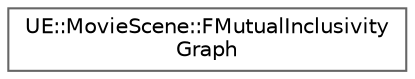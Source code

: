 digraph "Graphical Class Hierarchy"
{
 // INTERACTIVE_SVG=YES
 // LATEX_PDF_SIZE
  bgcolor="transparent";
  edge [fontname=Helvetica,fontsize=10,labelfontname=Helvetica,labelfontsize=10];
  node [fontname=Helvetica,fontsize=10,shape=box,height=0.2,width=0.4];
  rankdir="LR";
  Node0 [id="Node000000",label="UE::MovieScene::FMutualInclusivity\lGraph",height=0.2,width=0.4,color="grey40", fillcolor="white", style="filled",URL="$de/d6c/structUE_1_1MovieScene_1_1FMutualInclusivityGraph.html",tooltip="A mutual inclusion graph for adding components to an entity based on the presence of other components..."];
}
